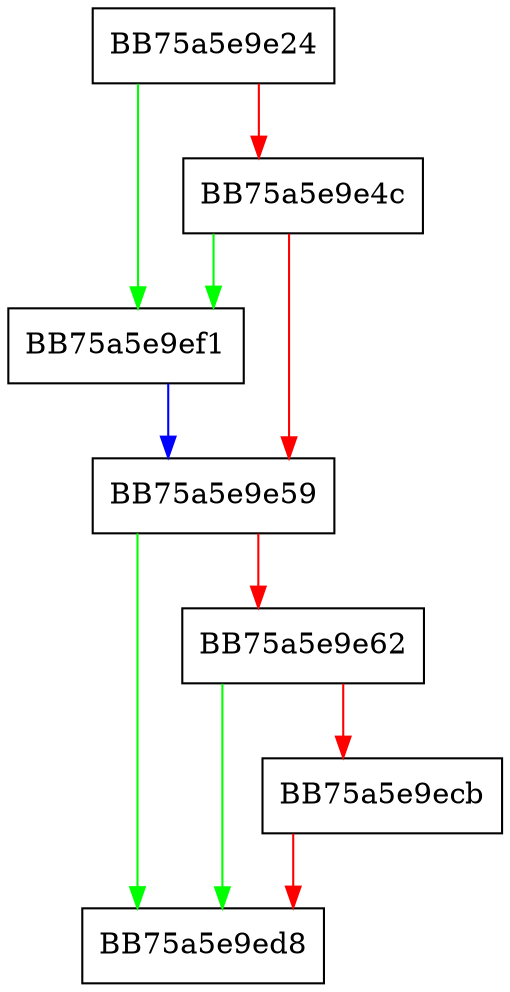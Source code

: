 digraph DoCacheUpdate {
  node [shape="box"];
  graph [splines=ortho];
  BB75a5e9e24 -> BB75a5e9ef1 [color="green"];
  BB75a5e9e24 -> BB75a5e9e4c [color="red"];
  BB75a5e9e4c -> BB75a5e9ef1 [color="green"];
  BB75a5e9e4c -> BB75a5e9e59 [color="red"];
  BB75a5e9e59 -> BB75a5e9ed8 [color="green"];
  BB75a5e9e59 -> BB75a5e9e62 [color="red"];
  BB75a5e9e62 -> BB75a5e9ed8 [color="green"];
  BB75a5e9e62 -> BB75a5e9ecb [color="red"];
  BB75a5e9ecb -> BB75a5e9ed8 [color="red"];
  BB75a5e9ef1 -> BB75a5e9e59 [color="blue"];
}